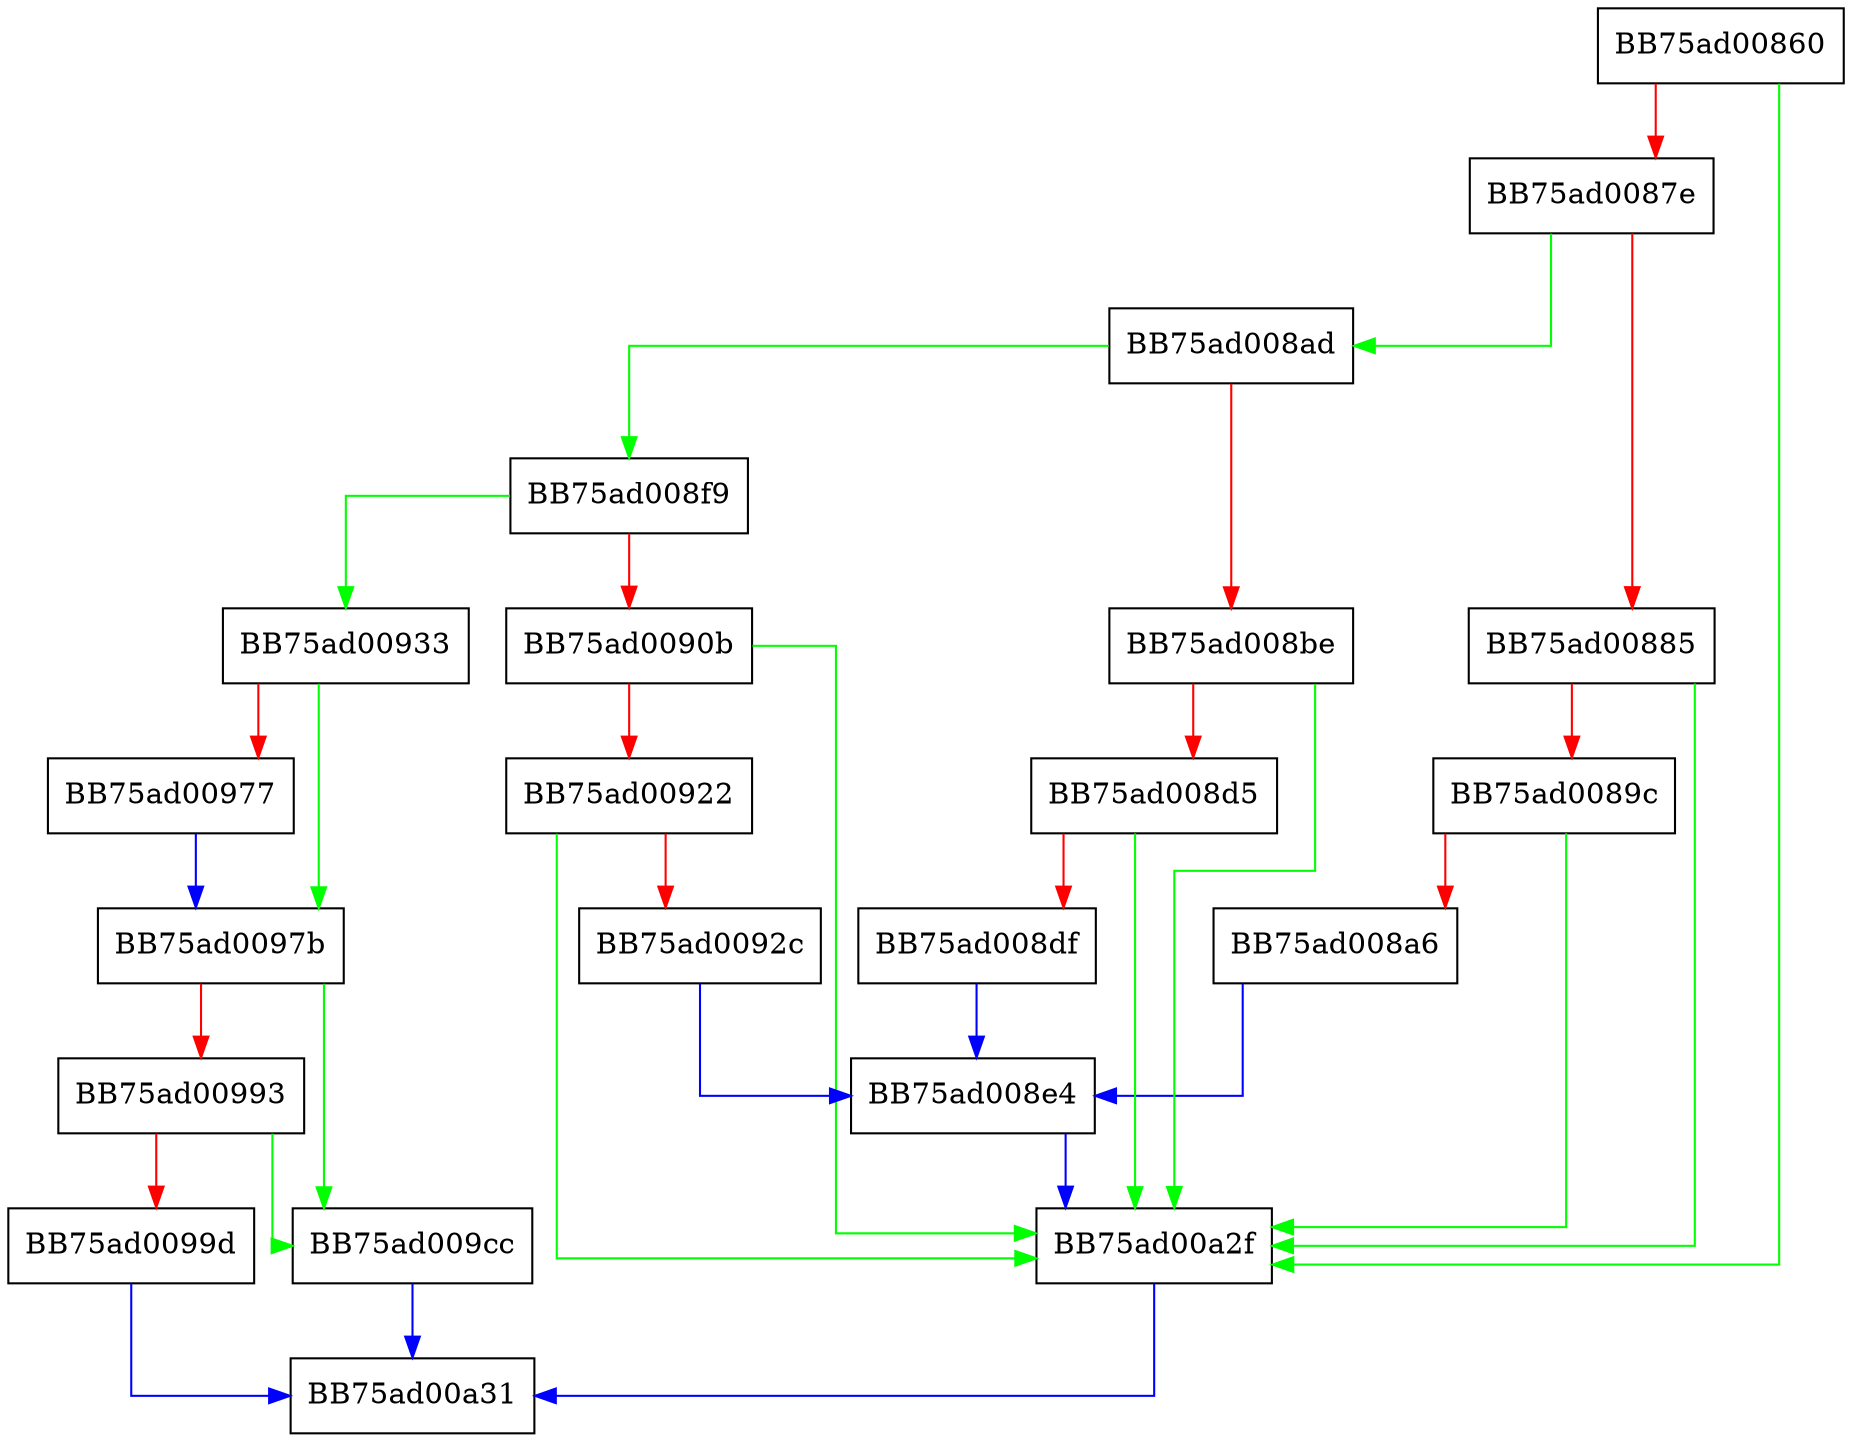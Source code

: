 digraph GetKernelPrivateDispatchTableAddress {
  node [shape="box"];
  graph [splines=ortho];
  BB75ad00860 -> BB75ad00a2f [color="green"];
  BB75ad00860 -> BB75ad0087e [color="red"];
  BB75ad0087e -> BB75ad008ad [color="green"];
  BB75ad0087e -> BB75ad00885 [color="red"];
  BB75ad00885 -> BB75ad00a2f [color="green"];
  BB75ad00885 -> BB75ad0089c [color="red"];
  BB75ad0089c -> BB75ad00a2f [color="green"];
  BB75ad0089c -> BB75ad008a6 [color="red"];
  BB75ad008a6 -> BB75ad008e4 [color="blue"];
  BB75ad008ad -> BB75ad008f9 [color="green"];
  BB75ad008ad -> BB75ad008be [color="red"];
  BB75ad008be -> BB75ad00a2f [color="green"];
  BB75ad008be -> BB75ad008d5 [color="red"];
  BB75ad008d5 -> BB75ad00a2f [color="green"];
  BB75ad008d5 -> BB75ad008df [color="red"];
  BB75ad008df -> BB75ad008e4 [color="blue"];
  BB75ad008e4 -> BB75ad00a2f [color="blue"];
  BB75ad008f9 -> BB75ad00933 [color="green"];
  BB75ad008f9 -> BB75ad0090b [color="red"];
  BB75ad0090b -> BB75ad00a2f [color="green"];
  BB75ad0090b -> BB75ad00922 [color="red"];
  BB75ad00922 -> BB75ad00a2f [color="green"];
  BB75ad00922 -> BB75ad0092c [color="red"];
  BB75ad0092c -> BB75ad008e4 [color="blue"];
  BB75ad00933 -> BB75ad0097b [color="green"];
  BB75ad00933 -> BB75ad00977 [color="red"];
  BB75ad00977 -> BB75ad0097b [color="blue"];
  BB75ad0097b -> BB75ad009cc [color="green"];
  BB75ad0097b -> BB75ad00993 [color="red"];
  BB75ad00993 -> BB75ad009cc [color="green"];
  BB75ad00993 -> BB75ad0099d [color="red"];
  BB75ad0099d -> BB75ad00a31 [color="blue"];
  BB75ad009cc -> BB75ad00a31 [color="blue"];
  BB75ad00a2f -> BB75ad00a31 [color="blue"];
}